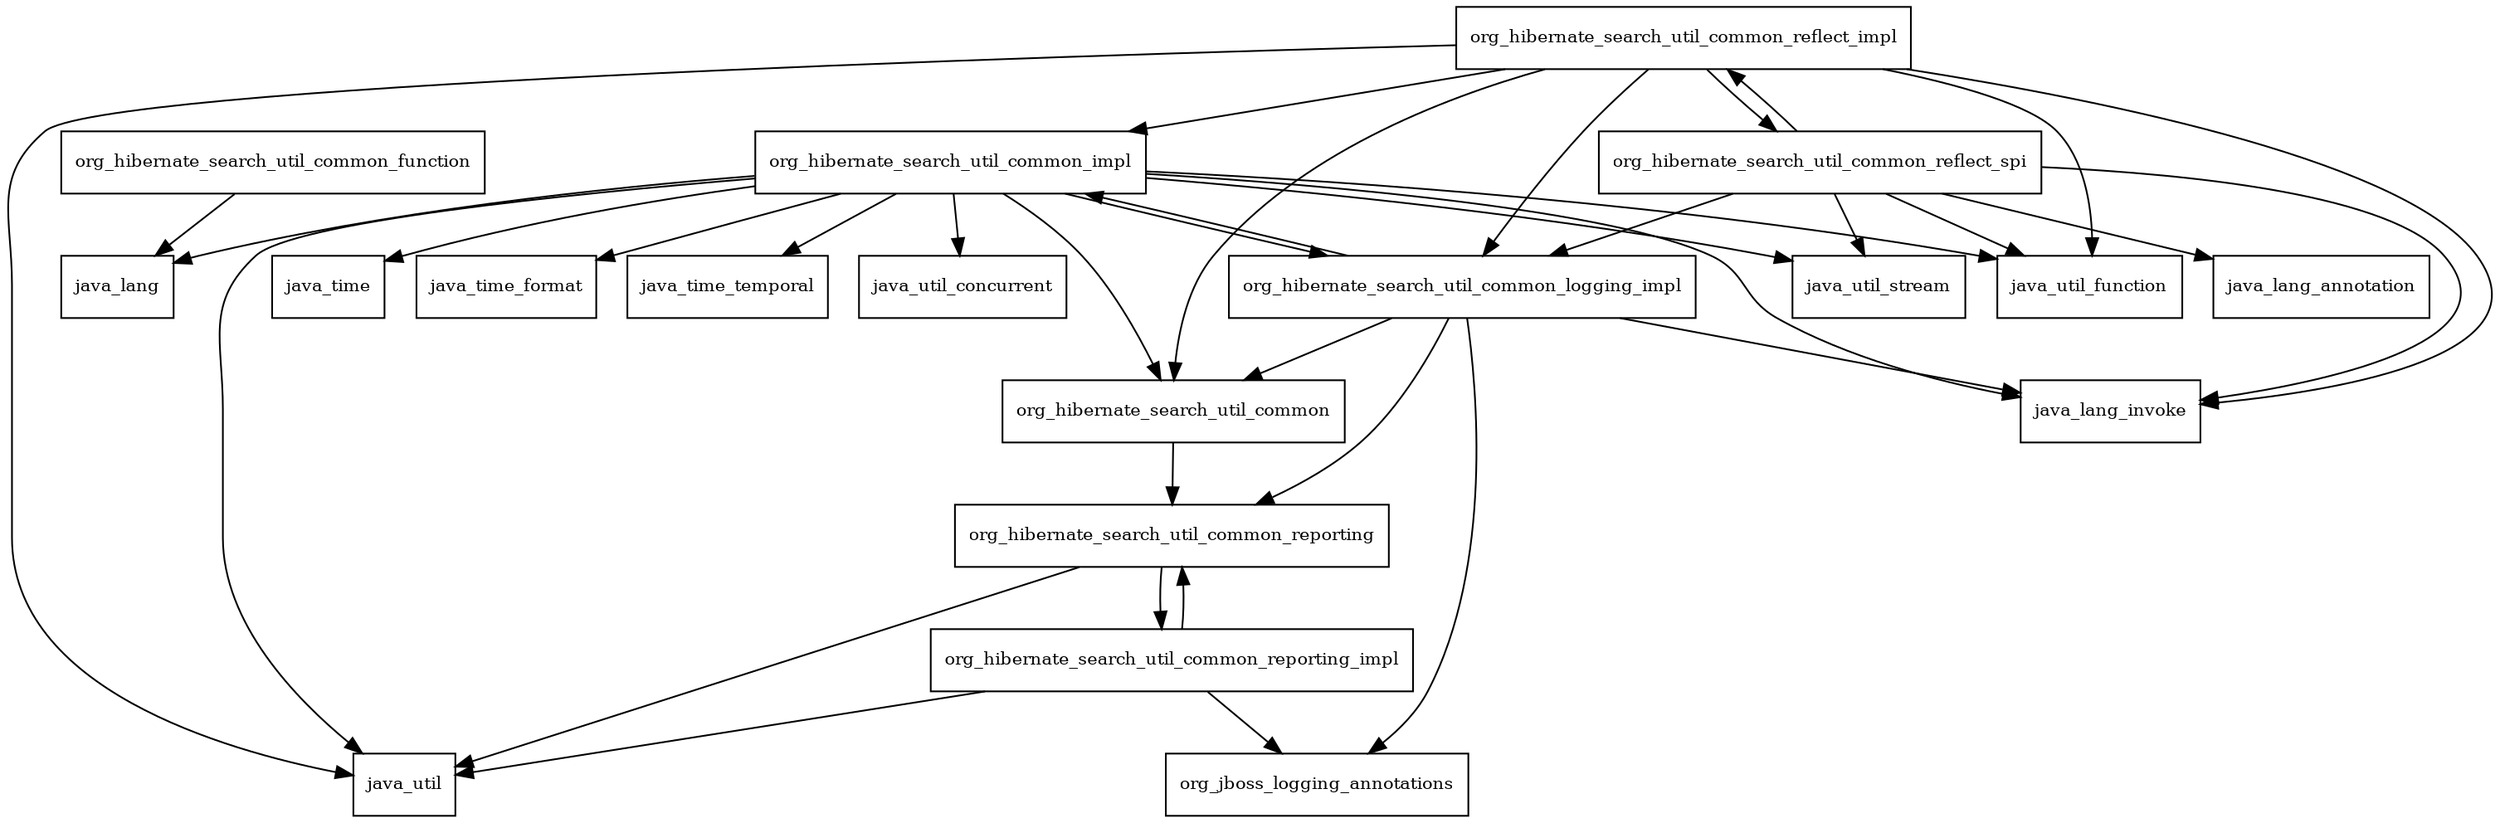 digraph hibernate_search_util_common_6_0_0_Alpha8_package_dependencies {
  node [shape = box, fontsize=10.0];
  org_hibernate_search_util_common -> org_hibernate_search_util_common_reporting;
  org_hibernate_search_util_common_function -> java_lang;
  org_hibernate_search_util_common_impl -> java_lang;
  org_hibernate_search_util_common_impl -> java_lang_invoke;
  org_hibernate_search_util_common_impl -> java_time;
  org_hibernate_search_util_common_impl -> java_time_format;
  org_hibernate_search_util_common_impl -> java_time_temporal;
  org_hibernate_search_util_common_impl -> java_util;
  org_hibernate_search_util_common_impl -> java_util_concurrent;
  org_hibernate_search_util_common_impl -> java_util_function;
  org_hibernate_search_util_common_impl -> java_util_stream;
  org_hibernate_search_util_common_impl -> org_hibernate_search_util_common;
  org_hibernate_search_util_common_impl -> org_hibernate_search_util_common_logging_impl;
  org_hibernate_search_util_common_logging_impl -> java_lang_invoke;
  org_hibernate_search_util_common_logging_impl -> org_hibernate_search_util_common;
  org_hibernate_search_util_common_logging_impl -> org_hibernate_search_util_common_impl;
  org_hibernate_search_util_common_logging_impl -> org_hibernate_search_util_common_reporting;
  org_hibernate_search_util_common_logging_impl -> org_jboss_logging_annotations;
  org_hibernate_search_util_common_reflect_impl -> java_lang_invoke;
  org_hibernate_search_util_common_reflect_impl -> java_util;
  org_hibernate_search_util_common_reflect_impl -> java_util_function;
  org_hibernate_search_util_common_reflect_impl -> org_hibernate_search_util_common;
  org_hibernate_search_util_common_reflect_impl -> org_hibernate_search_util_common_impl;
  org_hibernate_search_util_common_reflect_impl -> org_hibernate_search_util_common_logging_impl;
  org_hibernate_search_util_common_reflect_impl -> org_hibernate_search_util_common_reflect_spi;
  org_hibernate_search_util_common_reflect_spi -> java_lang_annotation;
  org_hibernate_search_util_common_reflect_spi -> java_lang_invoke;
  org_hibernate_search_util_common_reflect_spi -> java_util_function;
  org_hibernate_search_util_common_reflect_spi -> java_util_stream;
  org_hibernate_search_util_common_reflect_spi -> org_hibernate_search_util_common_logging_impl;
  org_hibernate_search_util_common_reflect_spi -> org_hibernate_search_util_common_reflect_impl;
  org_hibernate_search_util_common_reporting -> java_util;
  org_hibernate_search_util_common_reporting -> org_hibernate_search_util_common_reporting_impl;
  org_hibernate_search_util_common_reporting_impl -> java_util;
  org_hibernate_search_util_common_reporting_impl -> org_hibernate_search_util_common_reporting;
  org_hibernate_search_util_common_reporting_impl -> org_jboss_logging_annotations;
}
